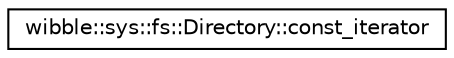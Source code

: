 digraph G
{
  edge [fontname="Helvetica",fontsize="10",labelfontname="Helvetica",labelfontsize="10"];
  node [fontname="Helvetica",fontsize="10",shape=record];
  rankdir="LR";
  Node1 [label="wibble::sys::fs::Directory::const_iterator",height=0.2,width=0.4,color="black", fillcolor="white", style="filled",URL="$classwibble_1_1sys_1_1fs_1_1Directory_1_1const__iterator.html"];
}
